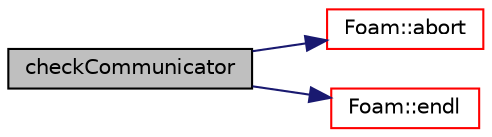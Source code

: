 digraph "checkCommunicator"
{
  bgcolor="transparent";
  edge [fontname="Helvetica",fontsize="10",labelfontname="Helvetica",labelfontsize="10"];
  node [fontname="Helvetica",fontsize="10",shape=record];
  rankdir="LR";
  Node0 [label="checkCommunicator",height=0.2,width=0.4,color="black", fillcolor="grey75", style="filled", fontcolor="black"];
  Node0 -> Node1 [color="midnightblue",fontsize="10",style="solid",fontname="Helvetica"];
  Node1 [label="Foam::abort",height=0.2,width=0.4,color="red",URL="$a21851.html#a447107a607d03e417307c203fa5fb44b"];
  Node0 -> Node8 [color="midnightblue",fontsize="10",style="solid",fontname="Helvetica"];
  Node8 [label="Foam::endl",height=0.2,width=0.4,color="red",URL="$a21851.html#a2db8fe02a0d3909e9351bb4275b23ce4",tooltip="Add newline and flush stream. "];
}
